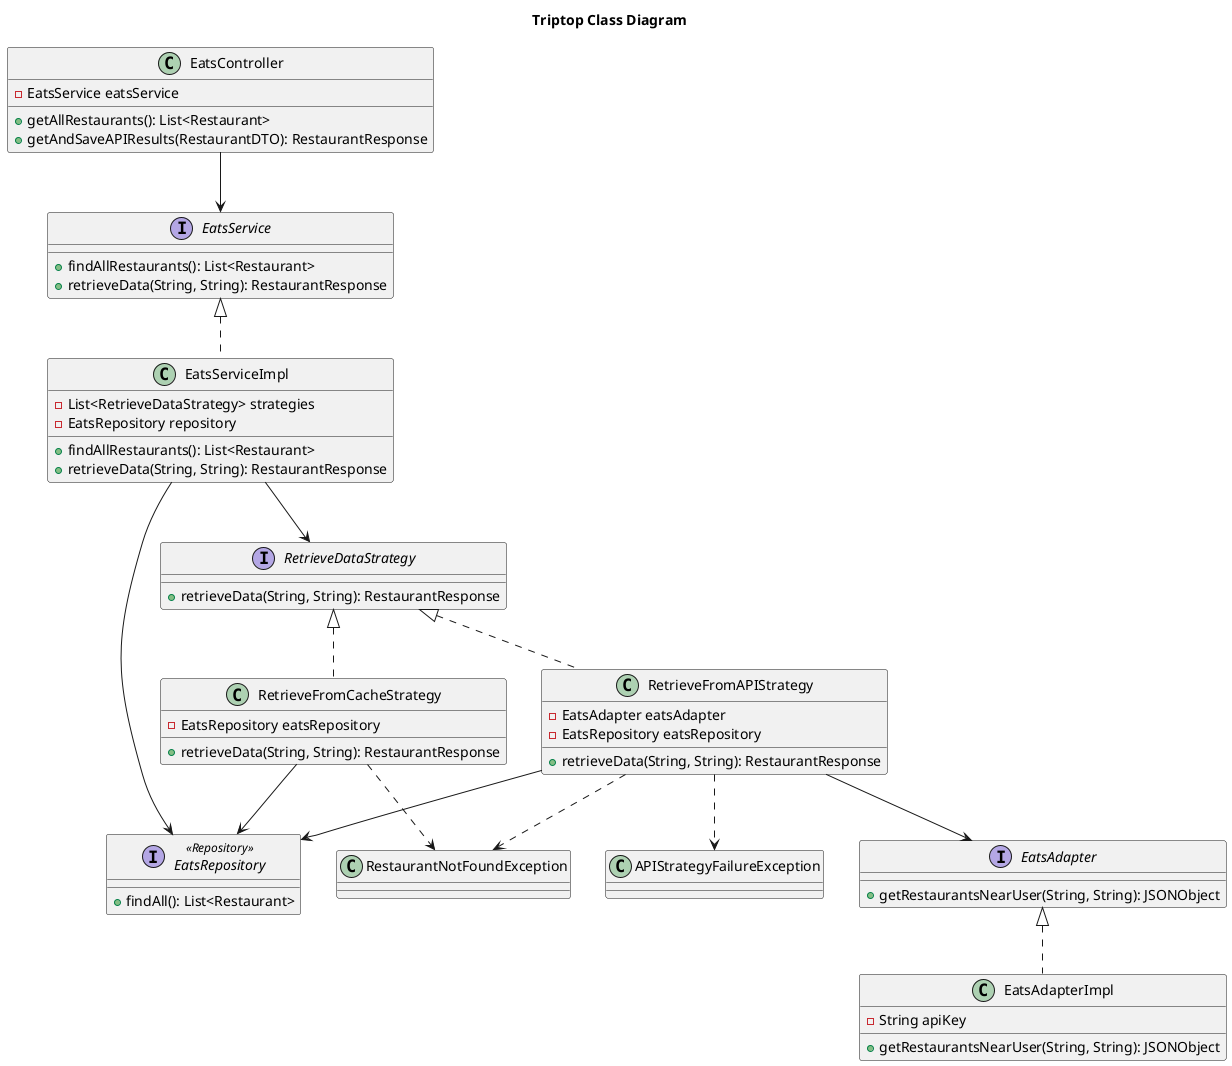 @startuml

title Triptop Class Diagram

class EatsController {
  - EatsService eatsService
  + getAllRestaurants(): List<Restaurant>
  + getAndSaveAPIResults(RestaurantDTO): RestaurantResponse
}

interface EatsService {
  + findAllRestaurants(): List<Restaurant>
  + retrieveData(String, String): RestaurantResponse
}

class EatsServiceImpl {
  - List<RetrieveDataStrategy> strategies
  - EatsRepository repository
  + findAllRestaurants(): List<Restaurant>
  + retrieveData(String, String): RestaurantResponse
}

interface RetrieveDataStrategy {
  + retrieveData(String, String): RestaurantResponse
}
class RetrieveFromAPIStrategy {
  - EatsAdapter eatsAdapter
  - EatsRepository eatsRepository
  + retrieveData(String, String): RestaurantResponse
}
class RetrieveFromCacheStrategy {
  - EatsRepository eatsRepository
  + retrieveData(String, String): RestaurantResponse
}

interface EatsAdapter {
  + getRestaurantsNearUser(String, String): JSONObject
}
class EatsAdapterImpl {
  - String apiKey
  + getRestaurantsNearUser(String, String): JSONObject
}

interface EatsRepository <<Repository>> {
  + findAll(): List<Restaurant>
}

class RestaurantNotFoundException

class APIStrategyFailureException

EatsController --> EatsService
EatsServiceImpl ..up|> EatsService
EatsServiceImpl --> RetrieveDataStrategy
RetrieveFromAPIStrategy ..up|> RetrieveDataStrategy
RetrieveFromCacheStrategy ..up|> RetrieveDataStrategy
RetrieveFromAPIStrategy --> EatsAdapter
RetrieveFromAPIStrategy --> EatsRepository
RetrieveFromCacheStrategy --> EatsRepository
EatsAdapterImpl ..up|> EatsAdapter
EatsServiceImpl --> EatsRepository

RetrieveFromAPIStrategy ..> RestaurantNotFoundException
RetrieveFromAPIStrategy ..> APIStrategyFailureException
RetrieveFromCacheStrategy ..> RestaurantNotFoundException

@enduml